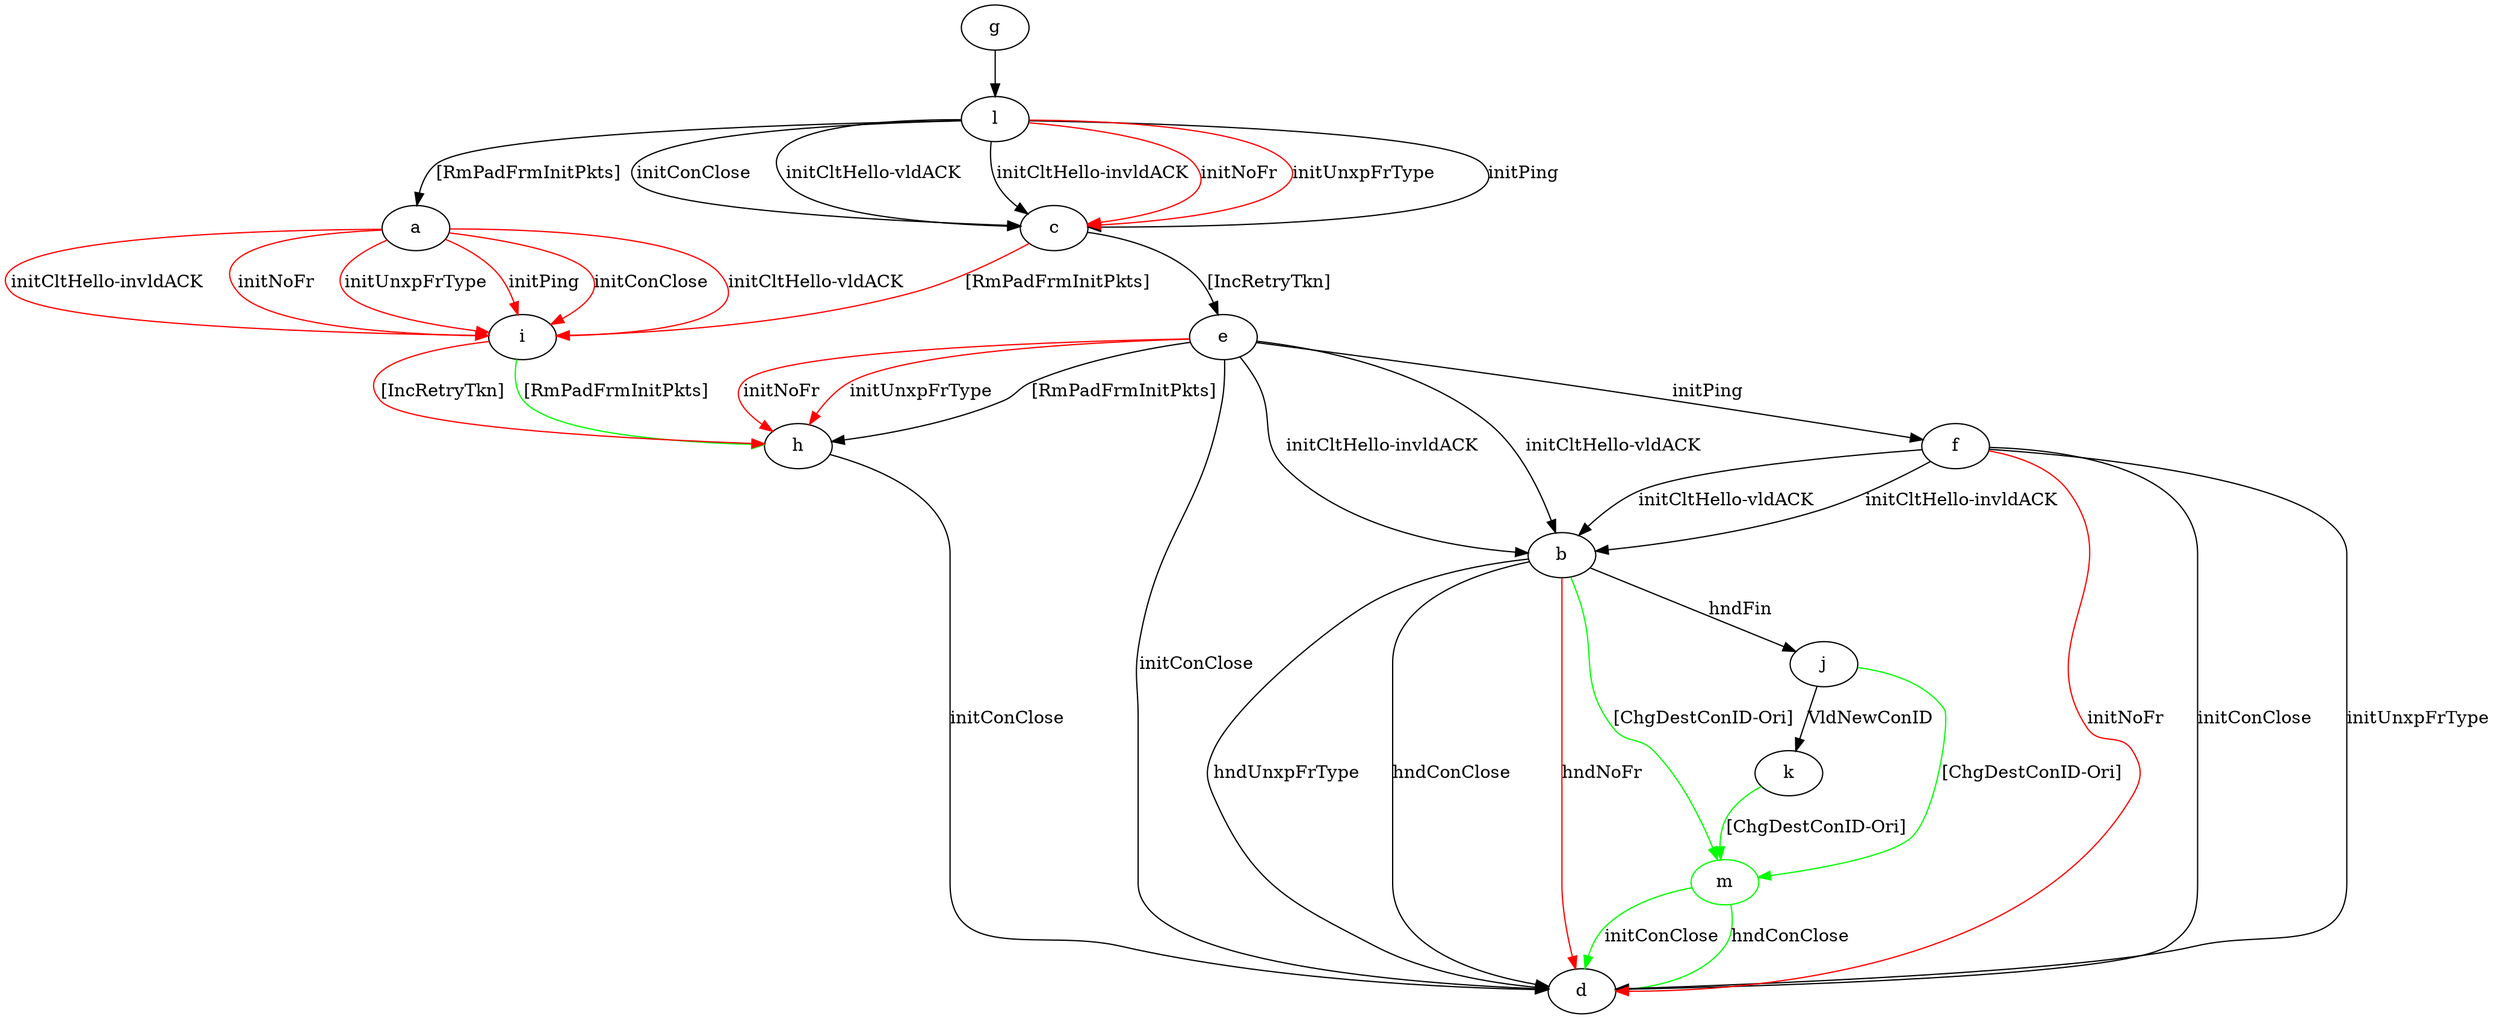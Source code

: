 digraph "" {
	a -> i	[key=0,
		color=red,
		label="initPing "];
	a -> i	[key=1,
		color=red,
		label="initConClose "];
	a -> i	[key=2,
		color=red,
		label="initCltHello-vldACK "];
	a -> i	[key=3,
		color=red,
		label="initCltHello-invldACK "];
	a -> i	[key=4,
		color=red,
		label="initNoFr "];
	a -> i	[key=5,
		color=red,
		label="initUnxpFrType "];
	b -> d	[key=0,
		label="hndUnxpFrType "];
	b -> d	[key=1,
		label="hndConClose "];
	b -> d	[key=2,
		color=red,
		label="hndNoFr "];
	b -> j	[key=0,
		label="hndFin "];
	m	[color=green];
	b -> m	[key=0,
		color=green,
		label="[ChgDestConID-Ori] "];
	c -> e	[key=0,
		label="[IncRetryTkn] "];
	c -> i	[key=0,
		color=red,
		label="[RmPadFrmInitPkts] "];
	e -> b	[key=0,
		label="initCltHello-vldACK "];
	e -> b	[key=1,
		label="initCltHello-invldACK "];
	e -> d	[key=0,
		label="initConClose "];
	e -> f	[key=0,
		label="initPing "];
	e -> h	[key=0,
		label="[RmPadFrmInitPkts] "];
	e -> h	[key=1,
		color=red,
		label="initNoFr "];
	e -> h	[key=2,
		color=red,
		label="initUnxpFrType "];
	f -> b	[key=0,
		label="initCltHello-vldACK "];
	f -> b	[key=1,
		label="initCltHello-invldACK "];
	f -> d	[key=0,
		label="initConClose "];
	f -> d	[key=1,
		label="initUnxpFrType "];
	f -> d	[key=2,
		color=red,
		label="initNoFr "];
	g -> l	[key=0];
	h -> d	[key=0,
		label="initConClose "];
	i -> h	[key=0,
		color=green,
		label="[RmPadFrmInitPkts] "];
	i -> h	[key=1,
		color=red,
		label="[IncRetryTkn] "];
	j -> k	[key=0,
		label="VldNewConID "];
	j -> m	[key=0,
		color=green,
		label="[ChgDestConID-Ori] "];
	k -> m	[key=0,
		color=green,
		label="[ChgDestConID-Ori] "];
	l -> a	[key=0,
		label="[RmPadFrmInitPkts] "];
	l -> c	[key=0,
		label="initPing "];
	l -> c	[key=1,
		label="initConClose "];
	l -> c	[key=2,
		label="initCltHello-vldACK "];
	l -> c	[key=3,
		label="initCltHello-invldACK "];
	l -> c	[key=4,
		color=red,
		label="initNoFr "];
	l -> c	[key=5,
		color=red,
		label="initUnxpFrType "];
	m -> d	[key=0,
		color=green,
		label="initConClose "];
	m -> d	[key=1,
		color=green,
		label="hndConClose "];
}
